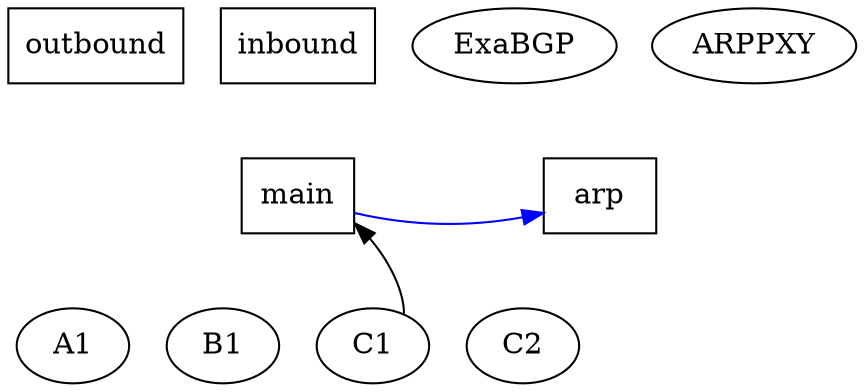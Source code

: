 digraph {
      size = "100,100";
      main, outbound, inbound, arp [shape=box];
      { rank=min; inbound outbound ARPPXY ExaBGP}
      { rank=same; A1 B1 C1 C2 } 
      { rank=same; main arp }
      /*
      edge [style=dashed, dir=none]
      main -> outbound;
      main -> inbound;
      inbound -> outbound;
      arp -> main;
      ARPPXY -> arp;
      ExaBGP -> main;
      A1 -> main;
      B1 -> main;
      C1 -> main;
      C2 -> main;
      edge [dir=forward]
      */

	// BGP flows
      main -> ExaBGP [style=invis]
      main -> A1 [style=invis]
      main -> B1 [style=invis]
      main -> C1 [style=invis]
      main -> C2 [style=invis]

      // ARP flows
      main -> ExaBGP [style=invis]
      main -> A1 [style=invis]
      main -> B1 [style=invis]
      main -> C1 [style=invis]
      main -> C2 [style=invis]

      // VMAC ARP flows
      main -> A1 [style=invis]
      main -> B1 [style=invis]
      main -> C1 [style=invis]
      main -> C2 [style=invis]

      main -> arp [color=blue]
      
      arp -> ARPPXY [style=invis]

      arp -> main [style=invis]

      main -> outbound [style=invis]
      main -> C1 [style=invis]
      main -> C2 [style=invis]
      main -> A1 [style=invis]
      main -> B1 [style=invis]

      main -> outbound [style=invis]

      outbound -> inbound [style=invis]

      inbound -> main [style=invis]
      inbound -> main [style=invis]
      inbound -> main [style=invis]
      inbound -> main [style=invis]

      outbound -> inbound [style=invis]
      outbound -> inbound [style=invis]

      A1 -> main [style=invis]
      B1 -> main [style=invis]
      C1 -> main [color=black]
      C2 -> main [style=invis]
      ExaBGP -> main [style=invis]
      ARPPXY -> arp [style=invis]
}
